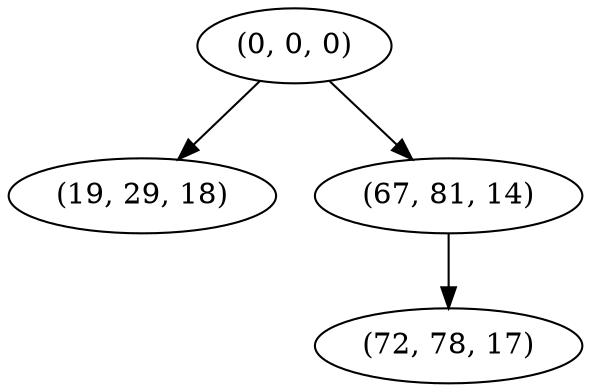 digraph tree {
    "(0, 0, 0)";
    "(19, 29, 18)";
    "(67, 81, 14)";
    "(72, 78, 17)";
    "(0, 0, 0)" -> "(19, 29, 18)";
    "(0, 0, 0)" -> "(67, 81, 14)";
    "(67, 81, 14)" -> "(72, 78, 17)";
}
